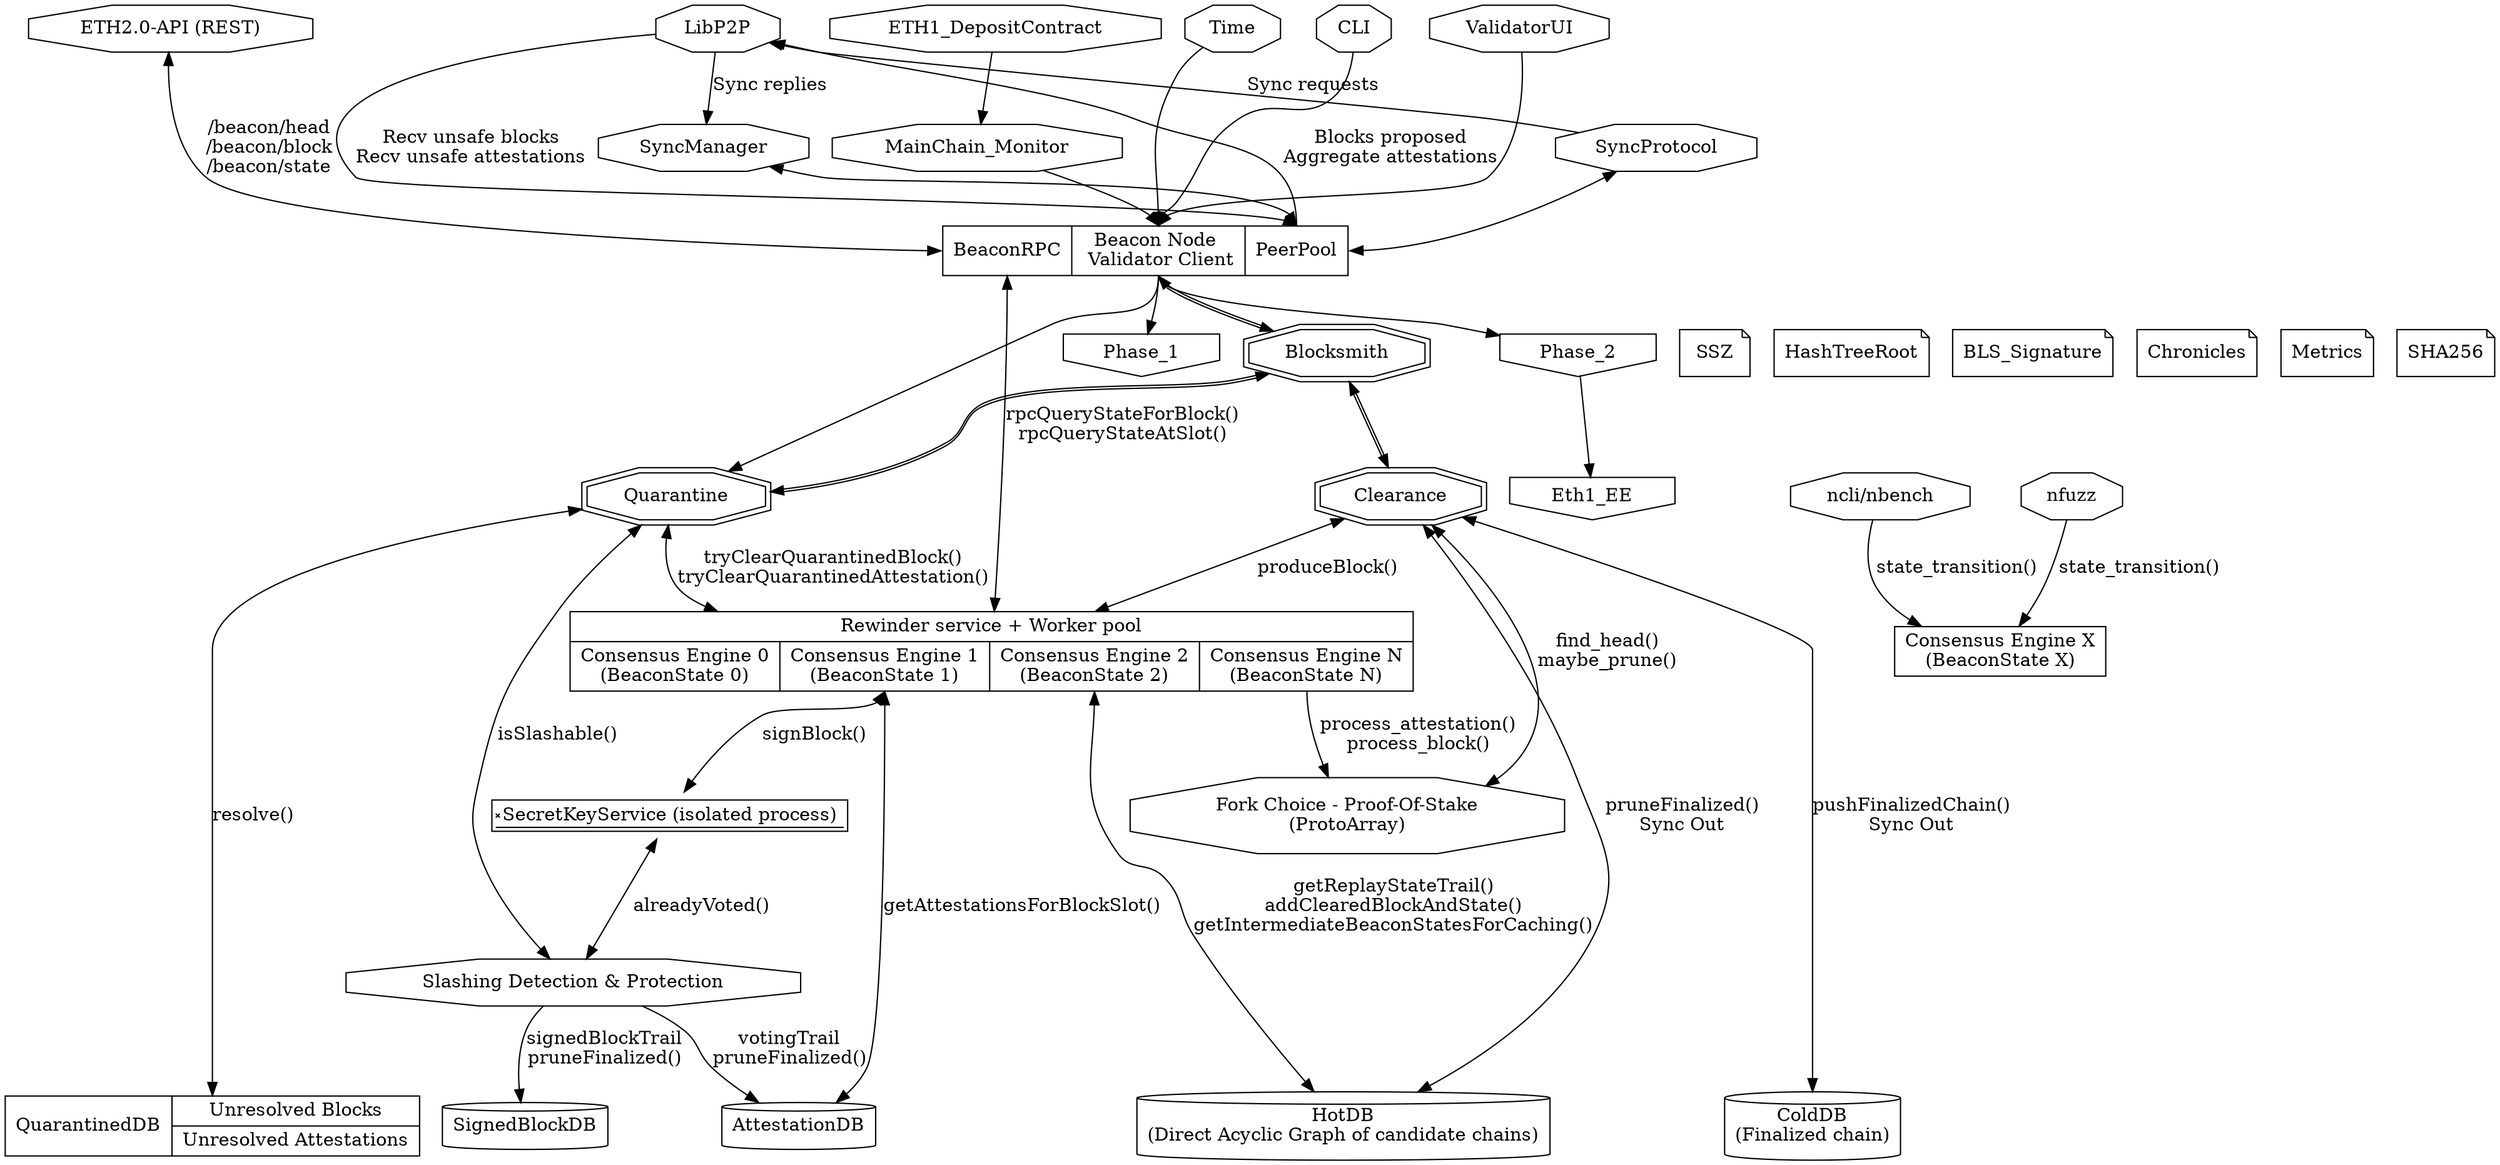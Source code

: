 digraph architecture{
  node [shape = signature]; SecretKeyService [label="SecretKeyService (isolated process)"];
  node [shape = octagon]; SyncManager SyncProtocol MainChain_Monitor Time CLI ValidatorUI Slashing LibP2P ETH2_API ncli nfuzz ForkChoice;
  ETH2_API [label="ETH2.0-API (REST)"];
  Slashing [label="Slashing Detection & Protection"];
  ForkChoice [label="Fork Choice - Proof-Of-Stake\n(ProtoArray)"];
  {rank = source; ETH1_DepositContract LibP2P ETH2_API CLI Time ValidatorUI;}

  node [shape = record] BeaconNode;
  BeaconNode [label="<rpc> BeaconRPC | <nbc> Beacon Node \n Validator Client | <PeerPool>PeerPool"]

  ncli [label="ncli/nbench"];
  {rank = same; ncli; nfuzz;}

  node [shape = doubleoctagon]; Blocksmith Quarantine Clearance;
  node [shape = invhouse]; Phase_1 Phase_2 Eth1_EE;
  node [shape = note] SSZ HashTreeRoot BLS_Signature Chronicles Metrics SHA256
  {rank = same; Blocksmith Phase_1 Phase_2 SSZ HashTreeRoot BLS_Signature Chronicles Metrics SHA256;}

  BeaconNode:nbc -> Phase_1
  BeaconNode:nbc -> Phase_2
  Phase_2 -> Eth1_EE

  node [shape = record]; QuarantinedDB;
  QuarantinedDB [label="QuarantinedDB | {Unresolved Blocks | Unresolved Attestations}"];

  node [shape = record]; Rewinder;
  node [shape = box]; BeaconState_X;
  BeaconState_X [label="Consensus Engine X\n(BeaconState X)"]

  Rewinder [label="{Rewinder service + Worker pool|{<bs0>Consensus Engine 0\n(BeaconState 0)|<bs1>Consensus Engine 1\n(BeaconState 1)|<bs2>Consensus Engine 2\n(BeaconState 2)|<bsN>Consensus Engine N\n(BeaconState N)}}"];
  {rank = same; Rewinder BeaconState_X;}

  node [shape = cylinder]; AttestationDB HotDB ColdDB;
  {rank = sink; AttestationDB SignedBlockDB HotDB ColdDB QuarantinedDB;}
  HotDB [label="HotDB\n(Direct Acyclic Graph of candidate chains)"]
  ColdDB [label="ColdDB\n(Finalized chain)"]

  {rank = same; MainChain_Monitor SyncManager SyncProtocol;}
  ETH1_DepositContract -> MainChain_Monitor
  MainChain_Monitor -> BeaconNode:nbc

  SyncManager -> BeaconNode:PeerPool [dir=both]
  SyncProtocol -> BeaconNode:PeerPool [dir=both]

  CLI -> BeaconNode:nbc
  ValidatorUI -> BeaconNode:nbc
  Time -> BeaconNode:nbc
  BeaconNode:nbc -> Blocksmith [dir=both color="black:black"]
  BeaconNode:nbc -> Quarantine
  Blocksmith -> Quarantine [dir=both color="black:black"]
  Blocksmith -> Clearance [dir=both color="black:black"]
  Quarantine -> QuarantinedDB [dir=both label="resolve()"]

  ncli -> BeaconState_X [label="state_transition()"]
  nfuzz -> BeaconState_X [label="state_transition()"]

  SyncProtocol -> LibP2P [label="Sync requests"]
  LibP2P -> SyncManager [label="Sync replies"]

  LibP2P -> BeaconNode:PeerPool [label="Recv unsafe blocks\nRecv unsafe attestations"]
  BeaconNode:PeerPool -> LibP2P [label="Blocks proposed\nAggregate attestations"]
  ETH2_API -> BeaconNode:rpc [dir="both", label="/beacon/head\n/beacon/block\n/beacon/state"]

  BeaconNode:rpc -> Rewinder [dir="both", label="rpcQueryStateForBlock()\nrpcQueryStateAtSlot()"]

  Clearance -> ForkChoice [dir="both", label="find_head()\nmaybe_prune()"]
  Rewinder:bsN -> ForkChoice [label="process_attestation()\nprocess_block()"]

  Quarantine -> Slashing [dir="both", label="isSlashable()"]
  Rewinder:bs1 -> SecretKeyService [dir="both", label="signBlock()"]
  SecretKeyService -> Slashing [dir="both", label="alreadyVoted()"]
  Slashing -> AttestationDB [label="votingTrail\npruneFinalized()"]
  Slashing -> SignedBlockDB [label="signedBlockTrail\npruneFinalized()"]
  Rewinder:bs1 -> AttestationDB [dir="both", label="getAttestationsForBlockSlot()"]

  Clearance -> HotDB [dir="both", label="pruneFinalized()\nSync Out"]

  Rewinder:bs2 -> HotDB [dir="both", label="getReplayStateTrail()\naddClearedBlockAndState()\ngetIntermediateBeaconStatesForCaching()"]

  Quarantine -> Rewinder [dir="both", label="tryClearQuarantinedBlock()\ntryClearQuarantinedAttestation()"]
  Clearance -> Rewinder [dir="both", label="produceBlock()"]


  Clearance -> ColdDB [dir="both", label="pushFinalizedChain()\nSync Out"]
}
